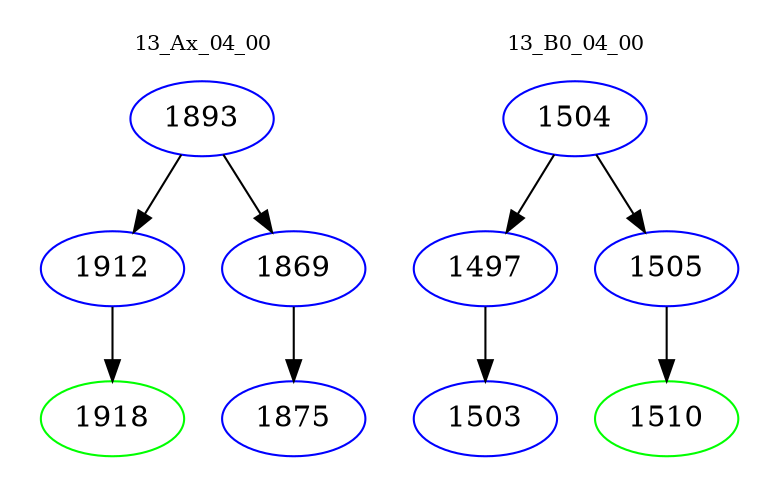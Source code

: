 digraph{
subgraph cluster_0 {
color = white
label = "13_Ax_04_00";
fontsize=10;
T0_1893 [label="1893", color="blue"]
T0_1893 -> T0_1912 [color="black"]
T0_1912 [label="1912", color="blue"]
T0_1912 -> T0_1918 [color="black"]
T0_1918 [label="1918", color="green"]
T0_1893 -> T0_1869 [color="black"]
T0_1869 [label="1869", color="blue"]
T0_1869 -> T0_1875 [color="black"]
T0_1875 [label="1875", color="blue"]
}
subgraph cluster_1 {
color = white
label = "13_B0_04_00";
fontsize=10;
T1_1504 [label="1504", color="blue"]
T1_1504 -> T1_1497 [color="black"]
T1_1497 [label="1497", color="blue"]
T1_1497 -> T1_1503 [color="black"]
T1_1503 [label="1503", color="blue"]
T1_1504 -> T1_1505 [color="black"]
T1_1505 [label="1505", color="blue"]
T1_1505 -> T1_1510 [color="black"]
T1_1510 [label="1510", color="green"]
}
}
